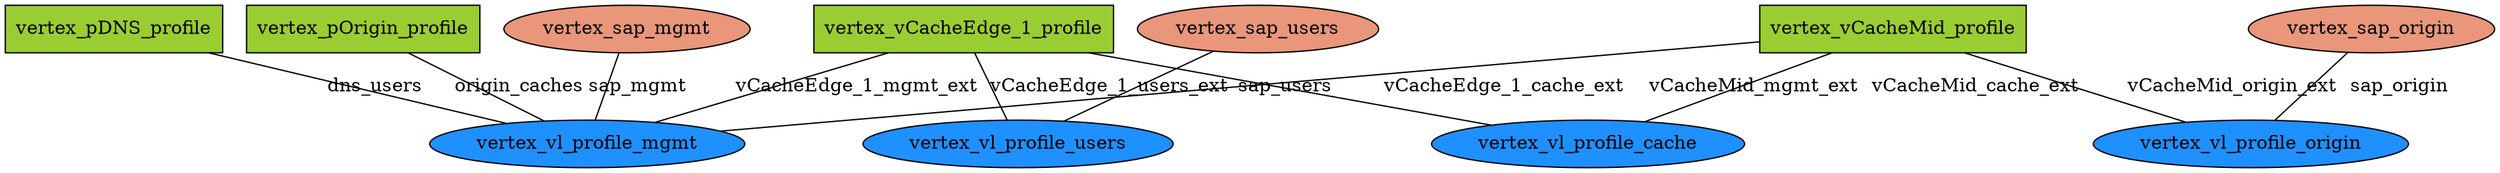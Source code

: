 strict graph G {
  splines=false;
  overlap=false;
  mindist=2.0;
  -1300941685 [ label="vertex_vCacheMid_profile" shape="box" style="filled" fillcolor="yellowgreen" ];
  -160174304 [ label="vertex_vCacheEdge_1_profile" shape="box" style="filled" fillcolor="yellowgreen" ];
  924974270 [ label="vertex_pDNS_profile" shape="box" style="filled" fillcolor="yellowgreen" ];
  249618821 [ label="vertex_pOrigin_profile" shape="box" style="filled" fillcolor="yellowgreen" ];
  -472539163 [ label="vertex_vl_profile_mgmt" shape="oval" style="filled" fillcolor="dodgerblue" ];
  -1756074140 [ label="vertex_vl_profile_users" shape="oval" style="filled" fillcolor="dodgerblue" ];
  -1773236002 [ label="vertex_vl_profile_cache" shape="oval" style="filled" fillcolor="dodgerblue" ];
  1223686474 [ label="vertex_vl_profile_origin" shape="oval" style="filled" fillcolor="dodgerblue" ];
  -92778695 [ label="vertex_sap_mgmt" shape="oval" style="filled" fillcolor="darksalmon" ];
  1426565776 [ label="vertex_sap_users" shape="oval" style="filled" fillcolor="darksalmon" ];
  1101276062 [ label="vertex_sap_origin" shape="oval" style="filled" fillcolor="darksalmon" ];
  -1300941685 -- -472539163 [ label="vCacheMid_mgmt_ext" ];
  -1300941685 -- -1773236002 [ label="vCacheMid_cache_ext" ];
  -1300941685 -- 1223686474 [ label="vCacheMid_origin_ext" ];
  -160174304 -- -472539163 [ label="vCacheEdge_1_mgmt_ext" ];
  -160174304 -- -1773236002 [ label="vCacheEdge_1_cache_ext" ];
  -160174304 -- -1756074140 [ label="vCacheEdge_1_users_ext" ];
  924974270 -- -472539163 [ label="dns_users" ];
  249618821 -- -472539163 [ label="origin_caches" ];
  -92778695 -- -472539163 [ label="sap_mgmt" ];
  1426565776 -- -1756074140 [ label="sap_users" ];
  1101276062 -- 1223686474 [ label="sap_origin" ];
}
